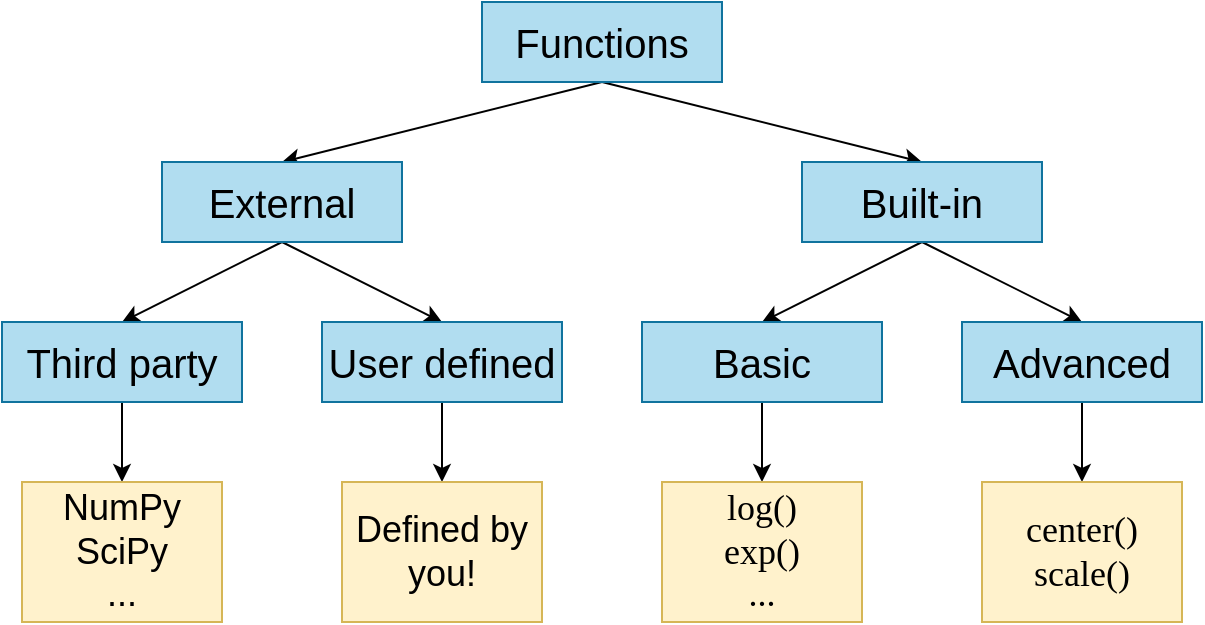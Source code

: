 <mxfile version="20.6.2" type="device"><diagram id="5P1Dxtk5OTMVNDv68Do4" name="Page-1"><mxGraphModel dx="930" dy="580" grid="1" gridSize="10" guides="1" tooltips="1" connect="1" arrows="1" fold="1" page="1" pageScale="1" pageWidth="850" pageHeight="1100" math="0" shadow="0"><root><mxCell id="0"/><mxCell id="1" parent="0"/><mxCell id="2RT8Sj-ekHub9Q7c8wPj-11" style="rounded=0;orthogonalLoop=1;jettySize=auto;html=1;exitX=0.5;exitY=1;exitDx=0;exitDy=0;entryX=0.5;entryY=0;entryDx=0;entryDy=0;fontSize=20;" edge="1" parent="1" source="2RT8Sj-ekHub9Q7c8wPj-2" target="2RT8Sj-ekHub9Q7c8wPj-5"><mxGeometry relative="1" as="geometry"/></mxCell><mxCell id="2RT8Sj-ekHub9Q7c8wPj-12" style="edgeStyle=none;rounded=0;orthogonalLoop=1;jettySize=auto;html=1;exitX=0.5;exitY=1;exitDx=0;exitDy=0;entryX=0.5;entryY=0;entryDx=0;entryDy=0;fontSize=20;" edge="1" parent="1" source="2RT8Sj-ekHub9Q7c8wPj-2" target="2RT8Sj-ekHub9Q7c8wPj-6"><mxGeometry relative="1" as="geometry"/></mxCell><mxCell id="2RT8Sj-ekHub9Q7c8wPj-2" value="&lt;font style=&quot;font-size: 20px;&quot;&gt;Functions&lt;/font&gt;" style="rounded=0;whiteSpace=wrap;html=1;fillColor=#b1ddf0;strokeColor=#10739e;" vertex="1" parent="1"><mxGeometry x="320" y="160" width="120" height="40" as="geometry"/></mxCell><mxCell id="2RT8Sj-ekHub9Q7c8wPj-13" style="edgeStyle=none;rounded=0;orthogonalLoop=1;jettySize=auto;html=1;exitX=0.5;exitY=1;exitDx=0;exitDy=0;entryX=0.5;entryY=0;entryDx=0;entryDy=0;fontSize=20;" edge="1" parent="1" source="2RT8Sj-ekHub9Q7c8wPj-5" target="2RT8Sj-ekHub9Q7c8wPj-7"><mxGeometry relative="1" as="geometry"/></mxCell><mxCell id="2RT8Sj-ekHub9Q7c8wPj-14" style="edgeStyle=none;rounded=0;orthogonalLoop=1;jettySize=auto;html=1;exitX=0.5;exitY=1;exitDx=0;exitDy=0;entryX=0.5;entryY=0;entryDx=0;entryDy=0;fontSize=20;" edge="1" parent="1" source="2RT8Sj-ekHub9Q7c8wPj-5" target="2RT8Sj-ekHub9Q7c8wPj-8"><mxGeometry relative="1" as="geometry"/></mxCell><mxCell id="2RT8Sj-ekHub9Q7c8wPj-5" value="&lt;font style=&quot;font-size: 20px;&quot;&gt;External&lt;/font&gt;" style="rounded=0;whiteSpace=wrap;html=1;fillColor=#b1ddf0;strokeColor=#10739e;" vertex="1" parent="1"><mxGeometry x="160" y="240" width="120" height="40" as="geometry"/></mxCell><mxCell id="2RT8Sj-ekHub9Q7c8wPj-15" style="edgeStyle=none;rounded=0;orthogonalLoop=1;jettySize=auto;html=1;exitX=0.5;exitY=1;exitDx=0;exitDy=0;entryX=0.5;entryY=0;entryDx=0;entryDy=0;fontSize=20;" edge="1" parent="1" source="2RT8Sj-ekHub9Q7c8wPj-6" target="2RT8Sj-ekHub9Q7c8wPj-9"><mxGeometry relative="1" as="geometry"/></mxCell><mxCell id="2RT8Sj-ekHub9Q7c8wPj-16" style="edgeStyle=none;rounded=0;orthogonalLoop=1;jettySize=auto;html=1;exitX=0.5;exitY=1;exitDx=0;exitDy=0;entryX=0.5;entryY=0;entryDx=0;entryDy=0;fontSize=20;" edge="1" parent="1" source="2RT8Sj-ekHub9Q7c8wPj-6" target="2RT8Sj-ekHub9Q7c8wPj-10"><mxGeometry relative="1" as="geometry"/></mxCell><mxCell id="2RT8Sj-ekHub9Q7c8wPj-6" value="&lt;font style=&quot;font-size: 20px;&quot;&gt;Built-in&lt;/font&gt;" style="rounded=0;whiteSpace=wrap;html=1;fillColor=#b1ddf0;strokeColor=#10739e;" vertex="1" parent="1"><mxGeometry x="480" y="240" width="120" height="40" as="geometry"/></mxCell><mxCell id="2RT8Sj-ekHub9Q7c8wPj-24" style="edgeStyle=none;rounded=0;orthogonalLoop=1;jettySize=auto;html=1;exitX=0.5;exitY=1;exitDx=0;exitDy=0;entryX=0.5;entryY=0;entryDx=0;entryDy=0;fontSize=18;" edge="1" parent="1" source="2RT8Sj-ekHub9Q7c8wPj-7" target="2RT8Sj-ekHub9Q7c8wPj-19"><mxGeometry relative="1" as="geometry"/></mxCell><mxCell id="2RT8Sj-ekHub9Q7c8wPj-7" value="&lt;span style=&quot;font-size: 20px;&quot;&gt;Third party&lt;/span&gt;" style="rounded=0;whiteSpace=wrap;html=1;fillColor=#b1ddf0;strokeColor=#10739e;" vertex="1" parent="1"><mxGeometry x="80" y="320" width="120" height="40" as="geometry"/></mxCell><mxCell id="2RT8Sj-ekHub9Q7c8wPj-25" style="edgeStyle=none;rounded=0;orthogonalLoop=1;jettySize=auto;html=1;exitX=0.5;exitY=1;exitDx=0;exitDy=0;fontSize=18;" edge="1" parent="1" source="2RT8Sj-ekHub9Q7c8wPj-8" target="2RT8Sj-ekHub9Q7c8wPj-20"><mxGeometry relative="1" as="geometry"/></mxCell><mxCell id="2RT8Sj-ekHub9Q7c8wPj-8" value="&lt;font style=&quot;font-size: 20px;&quot;&gt;User defined&lt;/font&gt;" style="rounded=0;whiteSpace=wrap;html=1;fillColor=#b1ddf0;strokeColor=#10739e;" vertex="1" parent="1"><mxGeometry x="240" y="320" width="120" height="40" as="geometry"/></mxCell><mxCell id="2RT8Sj-ekHub9Q7c8wPj-26" style="edgeStyle=none;rounded=0;orthogonalLoop=1;jettySize=auto;html=1;exitX=0.5;exitY=1;exitDx=0;exitDy=0;entryX=0.5;entryY=0;entryDx=0;entryDy=0;fontSize=18;" edge="1" parent="1" source="2RT8Sj-ekHub9Q7c8wPj-9" target="2RT8Sj-ekHub9Q7c8wPj-21"><mxGeometry relative="1" as="geometry"/></mxCell><mxCell id="2RT8Sj-ekHub9Q7c8wPj-9" value="&lt;span style=&quot;font-size: 20px;&quot;&gt;Basic&lt;/span&gt;" style="rounded=0;whiteSpace=wrap;html=1;fillColor=#b1ddf0;strokeColor=#10739e;" vertex="1" parent="1"><mxGeometry x="400" y="320" width="120" height="40" as="geometry"/></mxCell><mxCell id="2RT8Sj-ekHub9Q7c8wPj-27" style="edgeStyle=none;rounded=0;orthogonalLoop=1;jettySize=auto;html=1;exitX=0.5;exitY=1;exitDx=0;exitDy=0;entryX=0.5;entryY=0;entryDx=0;entryDy=0;fontSize=18;" edge="1" parent="1" source="2RT8Sj-ekHub9Q7c8wPj-10" target="2RT8Sj-ekHub9Q7c8wPj-23"><mxGeometry relative="1" as="geometry"/></mxCell><mxCell id="2RT8Sj-ekHub9Q7c8wPj-10" value="&lt;font style=&quot;font-size: 20px;&quot;&gt;Advanced&lt;/font&gt;" style="rounded=0;whiteSpace=wrap;html=1;fillColor=#b1ddf0;strokeColor=#10739e;" vertex="1" parent="1"><mxGeometry x="560" y="320" width="120" height="40" as="geometry"/></mxCell><mxCell id="2RT8Sj-ekHub9Q7c8wPj-19" value="NumPy&lt;br&gt;SciPy&lt;br&gt;..." style="rounded=0;whiteSpace=wrap;html=1;fontSize=18;fillColor=#fff2cc;strokeColor=#d6b656;" vertex="1" parent="1"><mxGeometry x="90" y="400" width="100" height="70" as="geometry"/></mxCell><mxCell id="2RT8Sj-ekHub9Q7c8wPj-20" value="Defined by you!" style="rounded=0;whiteSpace=wrap;html=1;fontSize=18;fillColor=#fff2cc;strokeColor=#d6b656;" vertex="1" parent="1"><mxGeometry x="250" y="400" width="100" height="70" as="geometry"/></mxCell><mxCell id="2RT8Sj-ekHub9Q7c8wPj-21" value="&lt;font face=&quot;Fira Code&quot; data-font-src=&quot;https://fonts.googleapis.com/css?family=Fira+Code&quot;&gt;log()&lt;br&gt;exp()&lt;br&gt;...&lt;/font&gt;" style="rounded=0;whiteSpace=wrap;html=1;fontSize=18;fillColor=#fff2cc;strokeColor=#d6b656;" vertex="1" parent="1"><mxGeometry x="410" y="400" width="100" height="70" as="geometry"/></mxCell><mxCell id="2RT8Sj-ekHub9Q7c8wPj-23" value="&lt;font face=&quot;Fira Code&quot; data-font-src=&quot;https://fonts.googleapis.com/css?family=Fira+Code&quot;&gt;center()&lt;br&gt;scale()&lt;/font&gt;" style="rounded=0;whiteSpace=wrap;html=1;fontSize=18;fillColor=#fff2cc;strokeColor=#d6b656;" vertex="1" parent="1"><mxGeometry x="570" y="400" width="100" height="70" as="geometry"/></mxCell></root></mxGraphModel></diagram></mxfile>